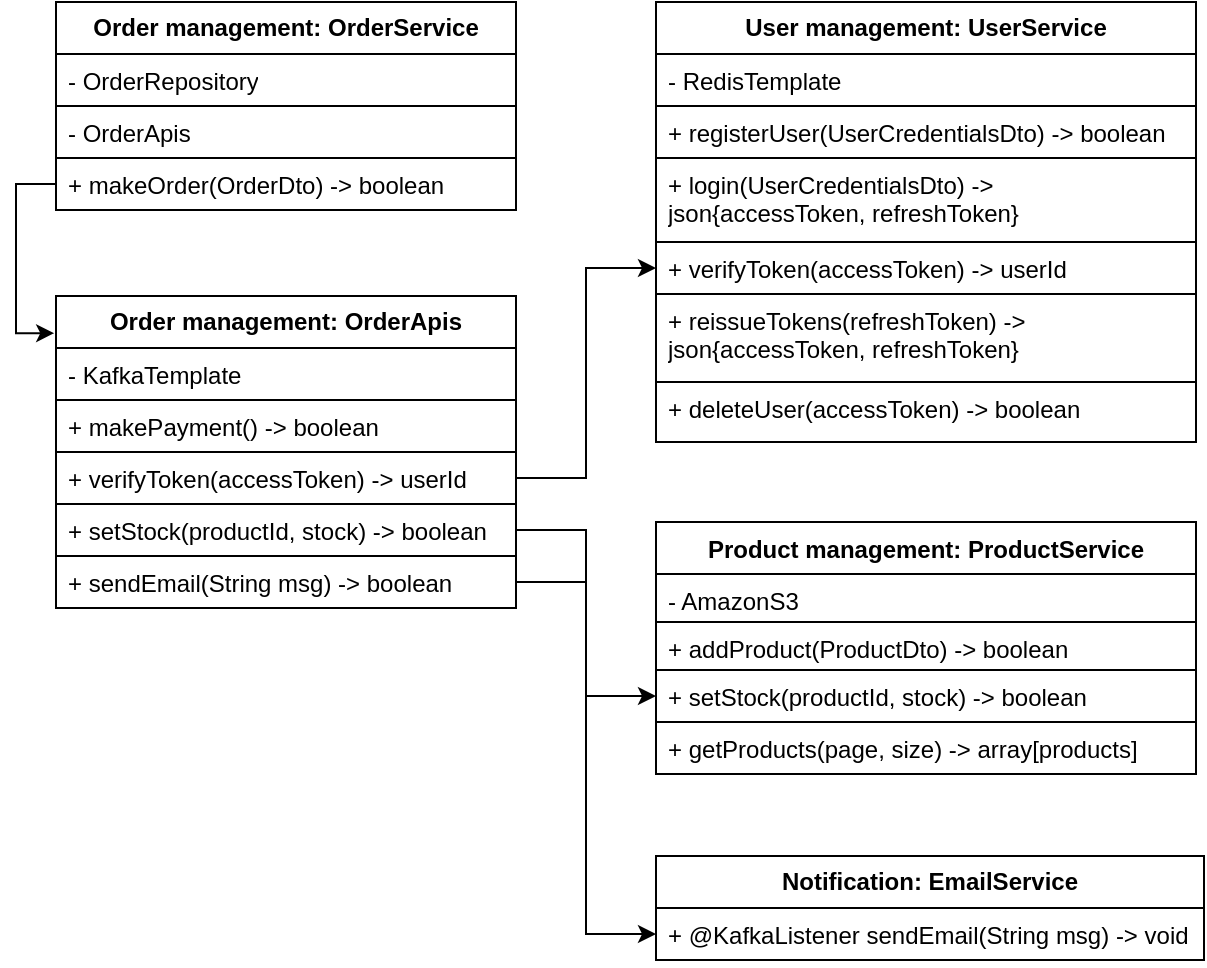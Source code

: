 <mxfile version="21.6.2" type="device">
  <diagram id="C5RBs43oDa-KdzZeNtuy" name="Page-1">
    <mxGraphModel dx="989" dy="521" grid="1" gridSize="10" guides="1" tooltips="1" connect="1" arrows="1" fold="1" page="1" pageScale="1" pageWidth="827" pageHeight="1169" math="0" shadow="0">
      <root>
        <mxCell id="WIyWlLk6GJQsqaUBKTNV-0" />
        <mxCell id="WIyWlLk6GJQsqaUBKTNV-1" parent="WIyWlLk6GJQsqaUBKTNV-0" />
        <mxCell id="WDx_CuIe-Octs4uv08qH-0" value="&lt;b&gt;Order management: OrderService&lt;/b&gt;" style="swimlane;fontStyle=0;childLayout=stackLayout;horizontal=1;startSize=26;fillColor=none;horizontalStack=0;resizeParent=1;resizeParentMax=0;resizeLast=0;collapsible=1;marginBottom=0;whiteSpace=wrap;html=1;" parent="WIyWlLk6GJQsqaUBKTNV-1" vertex="1">
          <mxGeometry x="46" y="10" width="230" height="104" as="geometry" />
        </mxCell>
        <mxCell id="yiXxhSZXQgnFvCWPOxZt-14" value="- OrderRepository" style="text;strokeColor=default;fillColor=default;align=left;verticalAlign=top;spacingLeft=4;spacingRight=4;overflow=hidden;rotatable=0;points=[[0,0.5],[1,0.5]];portConstraint=eastwest;whiteSpace=wrap;html=1;" parent="WDx_CuIe-Octs4uv08qH-0" vertex="1">
          <mxGeometry y="26" width="230" height="26" as="geometry" />
        </mxCell>
        <mxCell id="y1rU6rrnu2hztjk_kFg--3" value="- OrderApis" style="text;strokeColor=default;fillColor=default;align=left;verticalAlign=top;spacingLeft=4;spacingRight=4;overflow=hidden;rotatable=0;points=[[0,0.5],[1,0.5]];portConstraint=eastwest;whiteSpace=wrap;html=1;" parent="WDx_CuIe-Octs4uv08qH-0" vertex="1">
          <mxGeometry y="52" width="230" height="26" as="geometry" />
        </mxCell>
        <mxCell id="WDx_CuIe-Octs4uv08qH-63" value="+ makeOrder(OrderDto) -&amp;gt; boolean" style="text;strokeColor=default;fillColor=default;align=left;verticalAlign=top;spacingLeft=4;spacingRight=4;overflow=hidden;rotatable=0;points=[[0,0.5],[1,0.5]];portConstraint=eastwest;whiteSpace=wrap;html=1;" parent="WDx_CuIe-Octs4uv08qH-0" vertex="1">
          <mxGeometry y="78" width="230" height="26" as="geometry" />
        </mxCell>
        <mxCell id="WDx_CuIe-Octs4uv08qH-3" value="&lt;b&gt;User management: UserService&lt;/b&gt;" style="swimlane;fontStyle=0;childLayout=stackLayout;horizontal=1;startSize=26;fillColor=none;horizontalStack=0;resizeParent=1;resizeParentMax=0;resizeLast=0;collapsible=1;marginBottom=0;whiteSpace=wrap;html=1;" parent="WIyWlLk6GJQsqaUBKTNV-1" vertex="1">
          <mxGeometry x="346" y="10" width="270" height="220" as="geometry">
            <mxRectangle x="20" y="170" width="140" height="30" as="alternateBounds" />
          </mxGeometry>
        </mxCell>
        <mxCell id="8E_JehQggY49QroKjotl-3" value="- RedisTemplate" style="text;strokeColor=default;fillColor=none;align=left;verticalAlign=top;spacingLeft=4;spacingRight=4;overflow=hidden;rotatable=0;points=[[0,0.5],[1,0.5]];portConstraint=eastwest;whiteSpace=wrap;html=1;" vertex="1" parent="WDx_CuIe-Octs4uv08qH-3">
          <mxGeometry y="26" width="270" height="26" as="geometry" />
        </mxCell>
        <mxCell id="ACRm6PcRQh9-R2Jqdzmm-10" value="+ registerUser(UserCredentialsDto) -&amp;gt; boolean" style="text;strokeColor=default;fillColor=none;align=left;verticalAlign=top;spacingLeft=4;spacingRight=4;overflow=hidden;rotatable=0;points=[[0,0.5],[1,0.5]];portConstraint=eastwest;whiteSpace=wrap;html=1;" parent="WDx_CuIe-Octs4uv08qH-3" vertex="1">
          <mxGeometry y="52" width="270" height="26" as="geometry" />
        </mxCell>
        <mxCell id="WDx_CuIe-Octs4uv08qH-15" value="+ login(UserCredentialsDto&lt;span style=&quot;background-color: initial;&quot;&gt;) -&amp;gt; json{accessToken, refreshToken}&lt;/span&gt;" style="text;strokeColor=default;fillColor=none;align=left;verticalAlign=top;spacingLeft=4;spacingRight=4;overflow=hidden;rotatable=0;points=[[0,0.5],[1,0.5]];portConstraint=eastwest;whiteSpace=wrap;html=1;" parent="WDx_CuIe-Octs4uv08qH-3" vertex="1">
          <mxGeometry y="78" width="270" height="42" as="geometry" />
        </mxCell>
        <mxCell id="WDx_CuIe-Octs4uv08qH-5" value="&lt;p style=&quot;margin-top: 0pt; margin-bottom: 0pt; margin-left: 0in; direction: ltr; unicode-bidi: embed; word-break: normal;&quot;&gt;+ verifyToken(accessToken) -&amp;gt; userId&lt;br&gt;&lt;/p&gt;" style="text;strokeColor=default;fillColor=none;align=left;verticalAlign=top;spacingLeft=4;spacingRight=4;overflow=hidden;rotatable=0;points=[[0,0.5],[1,0.5]];portConstraint=eastwest;whiteSpace=wrap;html=1;" parent="WDx_CuIe-Octs4uv08qH-3" vertex="1">
          <mxGeometry y="120" width="270" height="26" as="geometry" />
        </mxCell>
        <mxCell id="WDx_CuIe-Octs4uv08qH-14" value="&lt;p style=&quot;margin-top: 0pt; margin-bottom: 0pt; margin-left: 0in; direction: ltr; unicode-bidi: embed; word-break: normal;&quot;&gt;+ reissueTokens(refreshToken) -&amp;gt; json{accessToken, refreshToken}&lt;br&gt;&lt;/p&gt;" style="text;strokeColor=default;fillColor=none;align=left;verticalAlign=top;spacingLeft=4;spacingRight=4;overflow=hidden;rotatable=0;points=[[0,0.5],[1,0.5]];portConstraint=eastwest;whiteSpace=wrap;html=1;" parent="WDx_CuIe-Octs4uv08qH-3" vertex="1">
          <mxGeometry y="146" width="270" height="44" as="geometry" />
        </mxCell>
        <mxCell id="yiXxhSZXQgnFvCWPOxZt-1" value="&lt;p style=&quot;margin-top: 0pt; margin-bottom: 0pt; margin-left: 0in; direction: ltr; unicode-bidi: embed; word-break: normal;&quot;&gt;+ deleteUser(accessToken) -&amp;gt; boolean&lt;br&gt;&lt;/p&gt;" style="text;strokeColor=default;fillColor=none;align=left;verticalAlign=top;spacingLeft=4;spacingRight=4;overflow=hidden;rotatable=0;points=[[0,0.5],[1,0.5]];portConstraint=eastwest;whiteSpace=wrap;html=1;" parent="WDx_CuIe-Octs4uv08qH-3" vertex="1">
          <mxGeometry y="190" width="270" height="30" as="geometry" />
        </mxCell>
        <mxCell id="WDx_CuIe-Octs4uv08qH-31" value="Product management: ProductService" style="swimlane;fontStyle=1;align=center;verticalAlign=top;childLayout=stackLayout;horizontal=1;startSize=26;horizontalStack=0;resizeParent=1;resizeParentMax=0;resizeLast=0;collapsible=1;marginBottom=0;whiteSpace=wrap;html=1;fillColor=none;" parent="WIyWlLk6GJQsqaUBKTNV-1" vertex="1">
          <mxGeometry x="346" y="270" width="270" height="126" as="geometry" />
        </mxCell>
        <mxCell id="8E_JehQggY49QroKjotl-4" value="- AmazonS3" style="text;strokeColor=default;fillColor=none;align=left;verticalAlign=top;spacingLeft=4;spacingRight=4;overflow=hidden;rotatable=0;points=[[0,0.5],[1,0.5]];portConstraint=eastwest;whiteSpace=wrap;html=1;" vertex="1" parent="WDx_CuIe-Octs4uv08qH-31">
          <mxGeometry y="26" width="270" height="24" as="geometry" />
        </mxCell>
        <mxCell id="ACRm6PcRQh9-R2Jqdzmm-11" value="+ addProduct(ProductDto) -&amp;gt; boolean" style="text;strokeColor=default;fillColor=none;align=left;verticalAlign=top;spacingLeft=4;spacingRight=4;overflow=hidden;rotatable=0;points=[[0,0.5],[1,0.5]];portConstraint=eastwest;whiteSpace=wrap;html=1;" parent="WDx_CuIe-Octs4uv08qH-31" vertex="1">
          <mxGeometry y="50" width="270" height="24" as="geometry" />
        </mxCell>
        <mxCell id="WDx_CuIe-Octs4uv08qH-59" value="+ setStock(productId, stock) -&amp;gt; boolean" style="text;strokeColor=default;fillColor=none;align=left;verticalAlign=top;spacingLeft=4;spacingRight=4;overflow=hidden;rotatable=0;points=[[0,0.5],[1,0.5]];portConstraint=eastwest;whiteSpace=wrap;html=1;" parent="WDx_CuIe-Octs4uv08qH-31" vertex="1">
          <mxGeometry y="74" width="270" height="26" as="geometry" />
        </mxCell>
        <mxCell id="WDx_CuIe-Octs4uv08qH-60" value="&lt;p style=&quot;margin-top: 0pt; margin-bottom: 0pt; margin-left: 0in; direction: ltr; unicode-bidi: embed; word-break: normal;&quot;&gt;+ getProducts(page, size) -&amp;gt; array[products]&lt;br&gt;&lt;/p&gt;" style="text;strokeColor=default;fillColor=none;align=left;verticalAlign=top;spacingLeft=4;spacingRight=4;overflow=hidden;rotatable=0;points=[[0,0.5],[1,0.5]];portConstraint=eastwest;whiteSpace=wrap;html=1;" parent="WDx_CuIe-Octs4uv08qH-31" vertex="1">
          <mxGeometry y="100" width="270" height="26" as="geometry" />
        </mxCell>
        <mxCell id="npGF-AvqnmreNFFbxmPA-13" value="&lt;b&gt;Notification: EmailService&lt;/b&gt;" style="swimlane;fontStyle=0;childLayout=stackLayout;horizontal=1;startSize=26;fillColor=none;horizontalStack=0;resizeParent=1;resizeParentMax=0;resizeLast=0;collapsible=1;marginBottom=0;whiteSpace=wrap;html=1;" parent="WIyWlLk6GJQsqaUBKTNV-1" vertex="1">
          <mxGeometry x="346" y="437" width="274" height="52" as="geometry" />
        </mxCell>
        <mxCell id="npGF-AvqnmreNFFbxmPA-14" value="+ @KafkaListener sendEmail(String msg) -&amp;gt; void" style="text;strokeColor=none;fillColor=none;align=left;verticalAlign=top;spacingLeft=4;spacingRight=4;overflow=hidden;rotatable=0;points=[[0,0.5],[1,0.5]];portConstraint=eastwest;whiteSpace=wrap;html=1;" parent="npGF-AvqnmreNFFbxmPA-13" vertex="1">
          <mxGeometry y="26" width="274" height="26" as="geometry" />
        </mxCell>
        <mxCell id="yiXxhSZXQgnFvCWPOxZt-2" value="&lt;b&gt;Order management: OrderApis&lt;/b&gt;" style="swimlane;fontStyle=0;childLayout=stackLayout;horizontal=1;startSize=26;fillColor=none;horizontalStack=0;resizeParent=1;resizeParentMax=0;resizeLast=0;collapsible=1;marginBottom=0;whiteSpace=wrap;html=1;" parent="WIyWlLk6GJQsqaUBKTNV-1" vertex="1">
          <mxGeometry x="46" y="157" width="230" height="156" as="geometry" />
        </mxCell>
        <mxCell id="8E_JehQggY49QroKjotl-2" value="- KafkaTemplate" style="text;strokeColor=default;fillColor=default;align=left;verticalAlign=top;spacingLeft=4;spacingRight=4;overflow=hidden;rotatable=0;points=[[0,0.5],[1,0.5]];portConstraint=eastwest;whiteSpace=wrap;html=1;" vertex="1" parent="yiXxhSZXQgnFvCWPOxZt-2">
          <mxGeometry y="26" width="230" height="26" as="geometry" />
        </mxCell>
        <mxCell id="yiXxhSZXQgnFvCWPOxZt-5" value="+ makePayment() -&amp;gt; boolean" style="text;strokeColor=default;fillColor=default;align=left;verticalAlign=top;spacingLeft=4;spacingRight=4;overflow=hidden;rotatable=0;points=[[0,0.5],[1,0.5]];portConstraint=eastwest;whiteSpace=wrap;html=1;" parent="yiXxhSZXQgnFvCWPOxZt-2" vertex="1">
          <mxGeometry y="52" width="230" height="26" as="geometry" />
        </mxCell>
        <mxCell id="y1rU6rrnu2hztjk_kFg--15" value="+ verifyToken(accessToken) -&amp;gt; userId" style="text;strokeColor=default;fillColor=default;align=left;verticalAlign=top;spacingLeft=4;spacingRight=4;overflow=hidden;rotatable=0;points=[[0,0.5],[1,0.5]];portConstraint=eastwest;whiteSpace=wrap;html=1;" parent="yiXxhSZXQgnFvCWPOxZt-2" vertex="1">
          <mxGeometry y="78" width="230" height="26" as="geometry" />
        </mxCell>
        <mxCell id="y1rU6rrnu2hztjk_kFg--0" value="+ setStock(productId, stock) -&amp;gt; boolean" style="text;strokeColor=default;fillColor=default;align=left;verticalAlign=top;spacingLeft=4;spacingRight=4;overflow=hidden;rotatable=0;points=[[0,0.5],[1,0.5]];portConstraint=eastwest;whiteSpace=wrap;html=1;" parent="yiXxhSZXQgnFvCWPOxZt-2" vertex="1">
          <mxGeometry y="104" width="230" height="26" as="geometry" />
        </mxCell>
        <mxCell id="y1rU6rrnu2hztjk_kFg--8" value="+ sendEmail(String msg) -&amp;gt; boolean" style="text;strokeColor=default;fillColor=default;align=left;verticalAlign=top;spacingLeft=4;spacingRight=4;overflow=hidden;rotatable=0;points=[[0,0.5],[1,0.5]];portConstraint=eastwest;whiteSpace=wrap;html=1;" parent="yiXxhSZXQgnFvCWPOxZt-2" vertex="1">
          <mxGeometry y="130" width="230" height="26" as="geometry" />
        </mxCell>
        <mxCell id="y1rU6rrnu2hztjk_kFg--13" style="edgeStyle=orthogonalEdgeStyle;rounded=0;orthogonalLoop=1;jettySize=auto;html=1;entryX=0;entryY=0.5;entryDx=0;entryDy=0;" parent="WIyWlLk6GJQsqaUBKTNV-1" source="y1rU6rrnu2hztjk_kFg--0" target="WDx_CuIe-Octs4uv08qH-59" edge="1">
          <mxGeometry relative="1" as="geometry" />
        </mxCell>
        <mxCell id="y1rU6rrnu2hztjk_kFg--14" style="edgeStyle=orthogonalEdgeStyle;rounded=0;orthogonalLoop=1;jettySize=auto;html=1;entryX=0;entryY=0.5;entryDx=0;entryDy=0;" parent="WIyWlLk6GJQsqaUBKTNV-1" source="y1rU6rrnu2hztjk_kFg--8" target="npGF-AvqnmreNFFbxmPA-14" edge="1">
          <mxGeometry relative="1" as="geometry" />
        </mxCell>
        <mxCell id="y1rU6rrnu2hztjk_kFg--16" style="edgeStyle=orthogonalEdgeStyle;rounded=0;orthogonalLoop=1;jettySize=auto;html=1;entryX=0;entryY=0.5;entryDx=0;entryDy=0;" parent="WIyWlLk6GJQsqaUBKTNV-1" source="y1rU6rrnu2hztjk_kFg--15" target="WDx_CuIe-Octs4uv08qH-5" edge="1">
          <mxGeometry relative="1" as="geometry" />
        </mxCell>
        <mxCell id="y1rU6rrnu2hztjk_kFg--18" style="edgeStyle=orthogonalEdgeStyle;rounded=0;orthogonalLoop=1;jettySize=auto;html=1;entryX=-0.004;entryY=0.119;entryDx=0;entryDy=0;entryPerimeter=0;" parent="WIyWlLk6GJQsqaUBKTNV-1" source="WDx_CuIe-Octs4uv08qH-63" target="yiXxhSZXQgnFvCWPOxZt-2" edge="1">
          <mxGeometry relative="1" as="geometry" />
        </mxCell>
      </root>
    </mxGraphModel>
  </diagram>
</mxfile>
